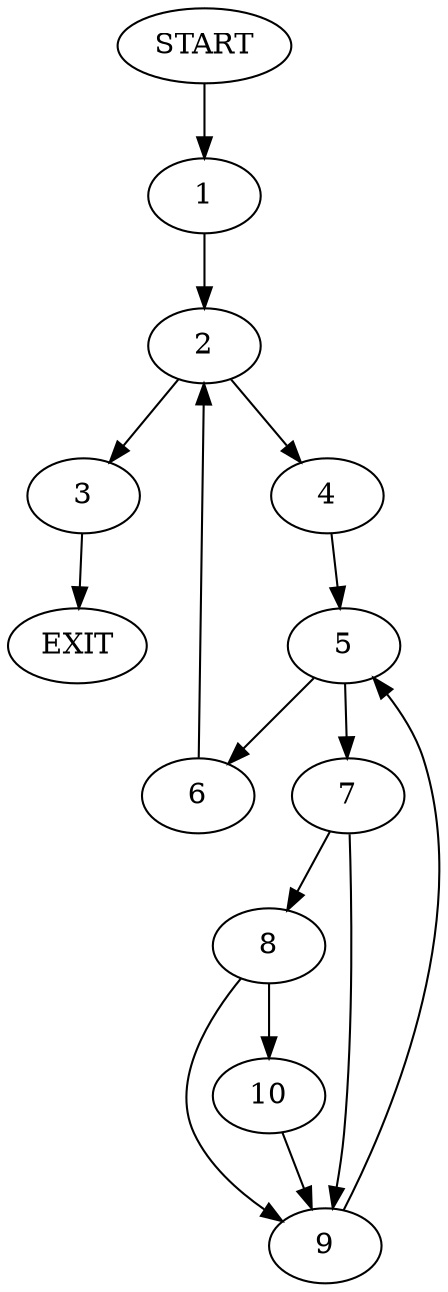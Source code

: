 digraph {
0 [label="START"]
11 [label="EXIT"]
0 -> 1
1 -> 2
2 -> 3
2 -> 4
4 -> 5
3 -> 11
5 -> 6
5 -> 7
6 -> 2
7 -> 8
7 -> 9
8 -> 9
8 -> 10
9 -> 5
10 -> 9
}
